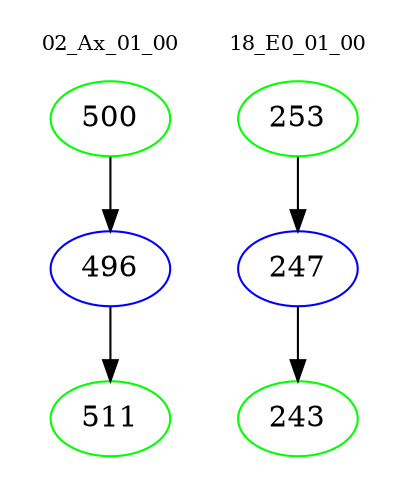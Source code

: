 digraph{
subgraph cluster_0 {
color = white
label = "02_Ax_01_00";
fontsize=10;
T0_500 [label="500", color="green"]
T0_500 -> T0_496 [color="black"]
T0_496 [label="496", color="blue"]
T0_496 -> T0_511 [color="black"]
T0_511 [label="511", color="green"]
}
subgraph cluster_1 {
color = white
label = "18_E0_01_00";
fontsize=10;
T1_253 [label="253", color="green"]
T1_253 -> T1_247 [color="black"]
T1_247 [label="247", color="blue"]
T1_247 -> T1_243 [color="black"]
T1_243 [label="243", color="green"]
}
}
